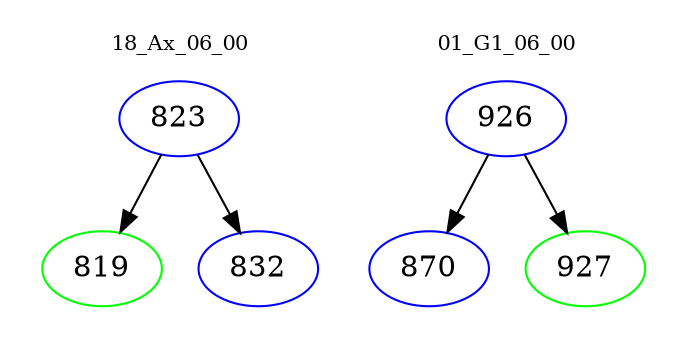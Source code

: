 digraph{
subgraph cluster_0 {
color = white
label = "18_Ax_06_00";
fontsize=10;
T0_823 [label="823", color="blue"]
T0_823 -> T0_819 [color="black"]
T0_819 [label="819", color="green"]
T0_823 -> T0_832 [color="black"]
T0_832 [label="832", color="blue"]
}
subgraph cluster_1 {
color = white
label = "01_G1_06_00";
fontsize=10;
T1_926 [label="926", color="blue"]
T1_926 -> T1_870 [color="black"]
T1_870 [label="870", color="blue"]
T1_926 -> T1_927 [color="black"]
T1_927 [label="927", color="green"]
}
}
